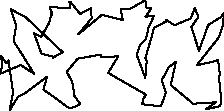 unitsize(0.001cm);
draw((1380,939)--(1187,706));
draw((1187,706)--(1286,525));
draw((1286,525)--(1323,280));
draw((1323,280)--(1429,134));
draw((1429,134)--(1256,61));
draw((1256,61)--(1178,100));
draw((1178,100)--(953,268));
draw((953,268)--(776,392));
draw((776,392)--(839,620));
draw((839,620)--(457,334));
draw((457,334)--(327,265));
draw((327,265)--(178,24));
draw((178,24)--(241,341));
draw((241,341)--(161,906));
draw((161,906)--(123,862));
draw((123,862)--(22,987));
draw((22,987)--(53,857));
draw((53,857)--(19,674));
draw((19,674)--(376,825));
draw((376,825)--(611,673));
draw((611,673)--(378,1048));
draw((378,1048)--(252,1240));
draw((252,1240)--(274,1420));
draw((274,1420)--(298,1513));
draw((298,1513)--(198,1810));
draw((198,1810)--(463,1670));
draw((463,1670)--(1115,1052));
draw((1115,1052)--(938,955));
draw((938,955)--(984,965));
draw((984,965)--(742,1025));
draw((742,1025)--(611,1384));
draw((611,1384)--(738,1325));
draw((738,1325)--(872,1559));
draw((872,1559)--(929,1766));
draw((929,1766)--(928,1700));
draw((928,1700)--(890,1846));
draw((890,1846)--(1251,1832));
draw((1251,1832)--(1234,1946));
draw((1234,1946)--(1247,1945));
draw((1247,1945)--(1424,1728));
draw((1424,1728)--(1621,1830));
draw((1621,1830)--(1625,1651));
draw((1625,1651)--(1393,1368));
draw((1393,1368)--(1724,1642));
draw((1724,1642)--(1807,1711));
draw((1807,1711)--(2178,1619));
draw((2178,1619)--(2139,1806));
draw((2139,1806)--(2290,1810));
draw((2290,1810)--(2573,1969));
draw((2573,1969)--(2597,1830));
draw((2597,1830)--(2678,1825));
draw((2678,1825)--(2576,1676));
draw((2576,1676)--(2728,1698));
draw((2728,1698)--(2628,1479));
draw((2628,1479)--(2586,1286));
draw((2586,1286)--(2482,1183));
draw((2482,1183)--(2421,1007));
draw((2421,1007)--(2573,599));
draw((2573,599)--(2599,901));
draw((2599,901)--(2574,946));
draw((2574,946)--(2716,1432));
draw((2716,1432)--(2721,1482));
draw((2721,1482)--(2961,1605));
draw((2961,1605)--(2945,1622));
draw((2945,1622)--(3085,1528));
draw((3085,1528)--(3373,1646));
draw((3373,1646)--(3447,1830));
draw((3447,1830)--(3510,1671));
draw((3510,1671)--(3384,1498));
draw((3384,1498)--(3520,1079));
draw((3520,1079)--(3683,1533));
draw((3683,1533)--(3911,1673));
draw((3911,1673)--(3955,1743));
draw((3955,1743)--(3950,1558));
draw((3950,1558)--(3874,1318));
draw((3874,1318)--(3479,821));
draw((3479,821)--(3756,882));
draw((3756,882)--(3822,899));
draw((3822,899)--(3854,923));
draw((3854,923)--(3888,666));
draw((3888,666)--(3875,598));
draw((3875,598)--(3913,192));
draw((3913,192)--(3893,102));
draw((3893,102)--(3640,43));
draw((3640,43)--(3815,169));
draw((3815,169)--(3416,143));
draw((3416,143)--(3022,474));
draw((3022,474)--(3113,885));
draw((3113,885)--(2991,792));
draw((2991,792)--(2863,558));
draw((2863,558)--(2936,337));
draw((2936,337)--(2848,96));
draw((2848,96)--(2519,135));
draw((2519,135)--(2542,236));
draw((2542,236)--(2588,302));
draw((2588,302)--(1917,687));
draw((1917,687)--(2097,981));
draw((2097,981)--(1795,962));
draw((1795,962)--(1787,1009));
draw((1787,1009)--(1380,939));
